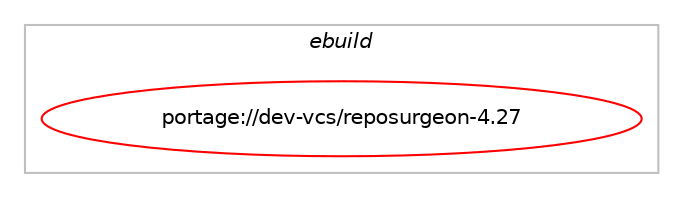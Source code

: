 digraph prolog {

# *************
# Graph options
# *************

newrank=true;
concentrate=true;
compound=true;
graph [rankdir=LR,fontname=Helvetica,fontsize=10,ranksep=1.5];#, ranksep=2.5, nodesep=0.2];
edge  [arrowhead=vee];
node  [fontname=Helvetica,fontsize=10];

# **********
# The ebuild
# **********

subgraph cluster_leftcol {
color=gray;
rank=same;
label=<<i>ebuild</i>>;
id [label="portage://dev-vcs/reposurgeon-4.27", color=red, width=4, href="../dev-vcs/reposurgeon-4.27.svg"];
}

# ****************
# The dependencies
# ****************

subgraph cluster_midcol {
color=gray;
label=<<i>dependencies</i>>;
subgraph cluster_compile {
fillcolor="#eeeeee";
style=filled;
label=<<i>compile</i>>;
# *** BEGIN UNKNOWN DEPENDENCY TYPE (TODO) ***
# id -> package_dependency(portage://dev-vcs/reposurgeon-4.27,install,no,app-text,asciidoc,none,[,,],[],[])
# *** END UNKNOWN DEPENDENCY TYPE (TODO) ***

# *** BEGIN UNKNOWN DEPENDENCY TYPE (TODO) ***
# id -> package_dependency(portage://dev-vcs/reposurgeon-4.27,install,no,app-text,xmlto,none,[,,],[],[])
# *** END UNKNOWN DEPENDENCY TYPE (TODO) ***

# *** BEGIN UNKNOWN DEPENDENCY TYPE (TODO) ***
# id -> package_dependency(portage://dev-vcs/reposurgeon-4.27,install,no,dev-ruby,asciidoctor,none,[,,],[],[])
# *** END UNKNOWN DEPENDENCY TYPE (TODO) ***

# *** BEGIN UNKNOWN DEPENDENCY TYPE (TODO) ***
# id -> package_dependency(portage://dev-vcs/reposurgeon-4.27,install,no,virtual,pkgconfig,none,[,,],[],[])
# *** END UNKNOWN DEPENDENCY TYPE (TODO) ***

}
subgraph cluster_compileandrun {
fillcolor="#eeeeee";
style=filled;
label=<<i>compile and run</i>>;
}
subgraph cluster_run {
fillcolor="#eeeeee";
style=filled;
label=<<i>run</i>>;
}
}

# **************
# The candidates
# **************

subgraph cluster_choices {
rank=same;
color=gray;
label=<<i>candidates</i>>;

}

}
